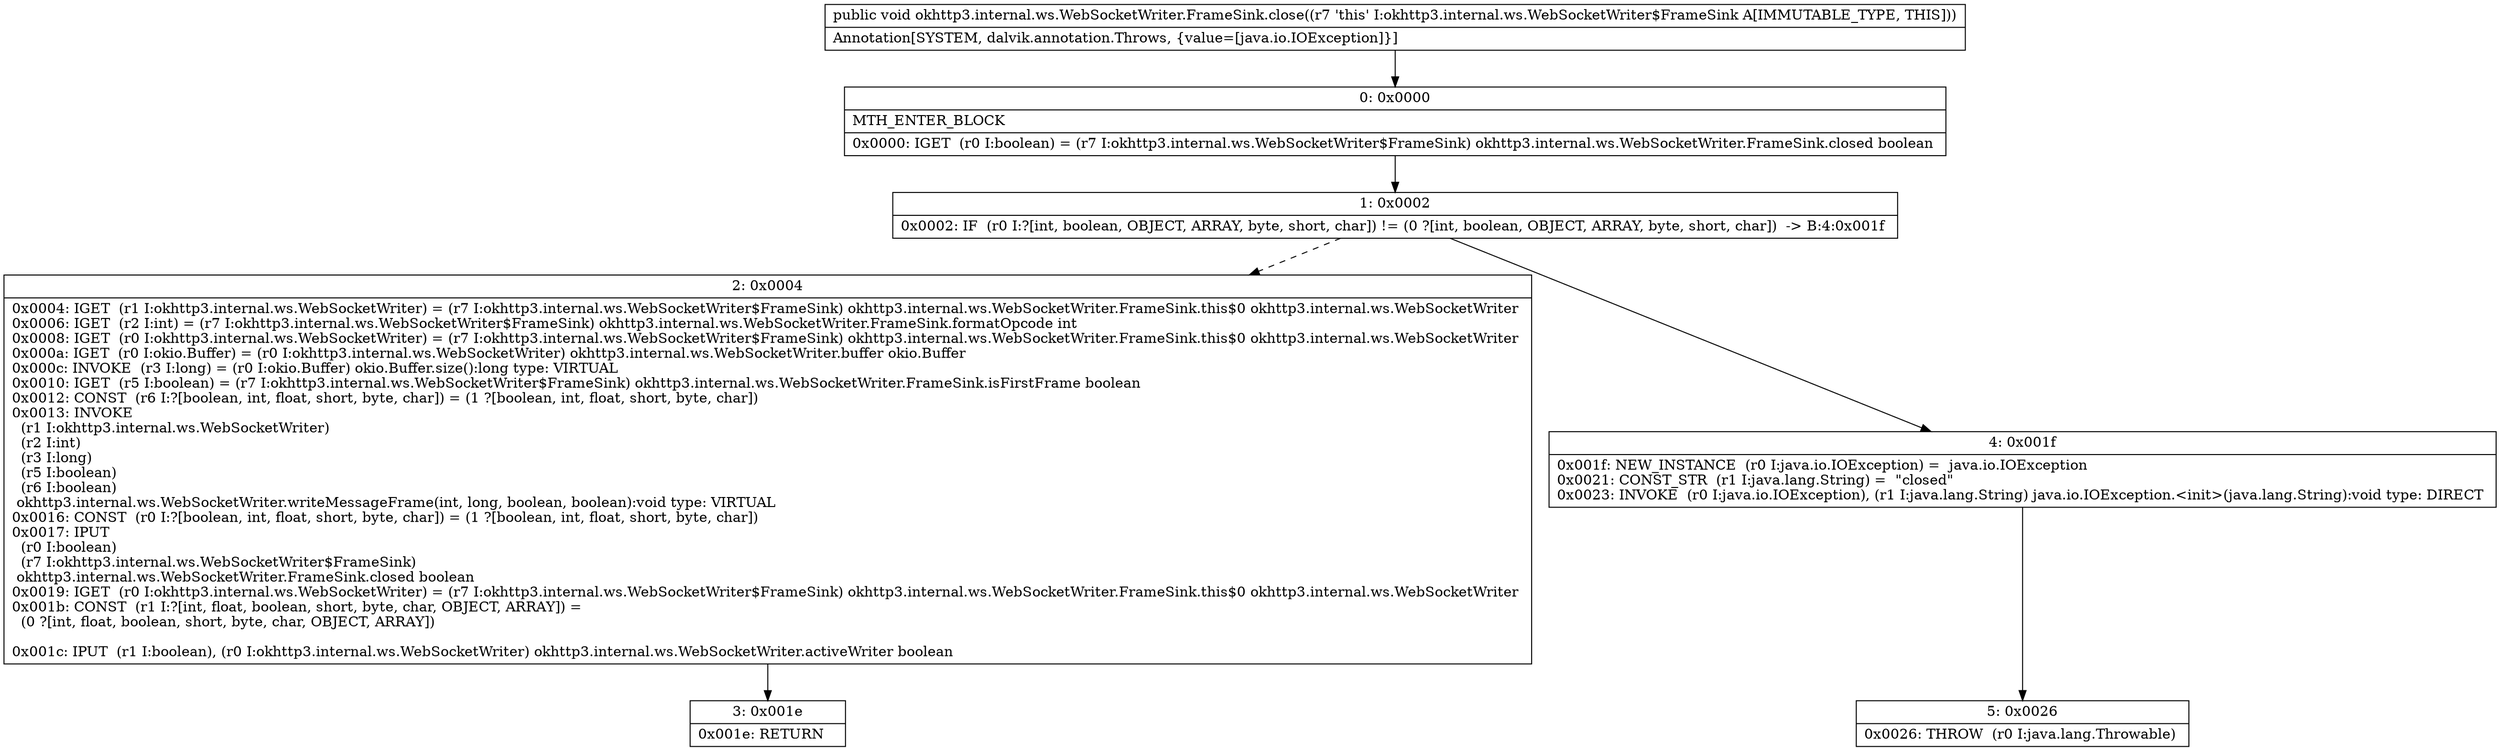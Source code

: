digraph "CFG forokhttp3.internal.ws.WebSocketWriter.FrameSink.close()V" {
Node_0 [shape=record,label="{0\:\ 0x0000|MTH_ENTER_BLOCK\l|0x0000: IGET  (r0 I:boolean) = (r7 I:okhttp3.internal.ws.WebSocketWriter$FrameSink) okhttp3.internal.ws.WebSocketWriter.FrameSink.closed boolean \l}"];
Node_1 [shape=record,label="{1\:\ 0x0002|0x0002: IF  (r0 I:?[int, boolean, OBJECT, ARRAY, byte, short, char]) != (0 ?[int, boolean, OBJECT, ARRAY, byte, short, char])  \-\> B:4:0x001f \l}"];
Node_2 [shape=record,label="{2\:\ 0x0004|0x0004: IGET  (r1 I:okhttp3.internal.ws.WebSocketWriter) = (r7 I:okhttp3.internal.ws.WebSocketWriter$FrameSink) okhttp3.internal.ws.WebSocketWriter.FrameSink.this$0 okhttp3.internal.ws.WebSocketWriter \l0x0006: IGET  (r2 I:int) = (r7 I:okhttp3.internal.ws.WebSocketWriter$FrameSink) okhttp3.internal.ws.WebSocketWriter.FrameSink.formatOpcode int \l0x0008: IGET  (r0 I:okhttp3.internal.ws.WebSocketWriter) = (r7 I:okhttp3.internal.ws.WebSocketWriter$FrameSink) okhttp3.internal.ws.WebSocketWriter.FrameSink.this$0 okhttp3.internal.ws.WebSocketWriter \l0x000a: IGET  (r0 I:okio.Buffer) = (r0 I:okhttp3.internal.ws.WebSocketWriter) okhttp3.internal.ws.WebSocketWriter.buffer okio.Buffer \l0x000c: INVOKE  (r3 I:long) = (r0 I:okio.Buffer) okio.Buffer.size():long type: VIRTUAL \l0x0010: IGET  (r5 I:boolean) = (r7 I:okhttp3.internal.ws.WebSocketWriter$FrameSink) okhttp3.internal.ws.WebSocketWriter.FrameSink.isFirstFrame boolean \l0x0012: CONST  (r6 I:?[boolean, int, float, short, byte, char]) = (1 ?[boolean, int, float, short, byte, char]) \l0x0013: INVOKE  \l  (r1 I:okhttp3.internal.ws.WebSocketWriter)\l  (r2 I:int)\l  (r3 I:long)\l  (r5 I:boolean)\l  (r6 I:boolean)\l okhttp3.internal.ws.WebSocketWriter.writeMessageFrame(int, long, boolean, boolean):void type: VIRTUAL \l0x0016: CONST  (r0 I:?[boolean, int, float, short, byte, char]) = (1 ?[boolean, int, float, short, byte, char]) \l0x0017: IPUT  \l  (r0 I:boolean)\l  (r7 I:okhttp3.internal.ws.WebSocketWriter$FrameSink)\l okhttp3.internal.ws.WebSocketWriter.FrameSink.closed boolean \l0x0019: IGET  (r0 I:okhttp3.internal.ws.WebSocketWriter) = (r7 I:okhttp3.internal.ws.WebSocketWriter$FrameSink) okhttp3.internal.ws.WebSocketWriter.FrameSink.this$0 okhttp3.internal.ws.WebSocketWriter \l0x001b: CONST  (r1 I:?[int, float, boolean, short, byte, char, OBJECT, ARRAY]) = \l  (0 ?[int, float, boolean, short, byte, char, OBJECT, ARRAY])\l \l0x001c: IPUT  (r1 I:boolean), (r0 I:okhttp3.internal.ws.WebSocketWriter) okhttp3.internal.ws.WebSocketWriter.activeWriter boolean \l}"];
Node_3 [shape=record,label="{3\:\ 0x001e|0x001e: RETURN   \l}"];
Node_4 [shape=record,label="{4\:\ 0x001f|0x001f: NEW_INSTANCE  (r0 I:java.io.IOException) =  java.io.IOException \l0x0021: CONST_STR  (r1 I:java.lang.String) =  \"closed\" \l0x0023: INVOKE  (r0 I:java.io.IOException), (r1 I:java.lang.String) java.io.IOException.\<init\>(java.lang.String):void type: DIRECT \l}"];
Node_5 [shape=record,label="{5\:\ 0x0026|0x0026: THROW  (r0 I:java.lang.Throwable) \l}"];
MethodNode[shape=record,label="{public void okhttp3.internal.ws.WebSocketWriter.FrameSink.close((r7 'this' I:okhttp3.internal.ws.WebSocketWriter$FrameSink A[IMMUTABLE_TYPE, THIS]))  | Annotation[SYSTEM, dalvik.annotation.Throws, \{value=[java.io.IOException]\}]\l}"];
MethodNode -> Node_0;
Node_0 -> Node_1;
Node_1 -> Node_2[style=dashed];
Node_1 -> Node_4;
Node_2 -> Node_3;
Node_4 -> Node_5;
}

